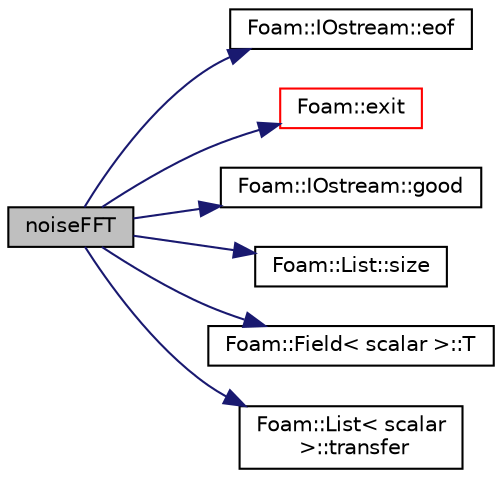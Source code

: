 digraph "noiseFFT"
{
  bgcolor="transparent";
  edge [fontname="Helvetica",fontsize="10",labelfontname="Helvetica",labelfontsize="10"];
  node [fontname="Helvetica",fontsize="10",shape=record];
  rankdir="LR";
  Node4 [label="noiseFFT",height=0.2,width=0.4,color="black", fillcolor="grey75", style="filled", fontcolor="black"];
  Node4 -> Node5 [color="midnightblue",fontsize="10",style="solid",fontname="Helvetica"];
  Node5 [label="Foam::IOstream::eof",height=0.2,width=0.4,color="black",URL="$a27333.html#af3418ac60d0d7a303478f29a387feb3c",tooltip="Return true if end of input seen. "];
  Node4 -> Node6 [color="midnightblue",fontsize="10",style="solid",fontname="Helvetica"];
  Node6 [label="Foam::exit",height=0.2,width=0.4,color="red",URL="$a21851.html#a06ca7250d8e89caf05243ec094843642"];
  Node4 -> Node47 [color="midnightblue",fontsize="10",style="solid",fontname="Helvetica"];
  Node47 [label="Foam::IOstream::good",height=0.2,width=0.4,color="black",URL="$a27333.html#abdcc7f96f487faadc7769afcf58fe992",tooltip="Return true if next operation might succeed. "];
  Node4 -> Node54 [color="midnightblue",fontsize="10",style="solid",fontname="Helvetica"];
  Node54 [label="Foam::List::size",height=0.2,width=0.4,color="black",URL="$a26833.html#a8a5f6fa29bd4b500caf186f60245b384",tooltip="Override size to be inconsistent with allocated storage. "];
  Node4 -> Node55 [color="midnightblue",fontsize="10",style="solid",fontname="Helvetica"];
  Node55 [label="Foam::Field\< scalar \>::T",height=0.2,width=0.4,color="black",URL="$a27573.html#a37a96fe10c781a2f21c882b4d95a2deb",tooltip="Return the field transpose (only defined for second rank tensors) "];
  Node4 -> Node56 [color="midnightblue",fontsize="10",style="solid",fontname="Helvetica"];
  Node56 [label="Foam::List\< scalar\l \>::transfer",height=0.2,width=0.4,color="black",URL="$a26833.html#a25ad1d2084d16b234b0cf91c07e832c0",tooltip="Transfer the contents of the argument List into this list. "];
}

